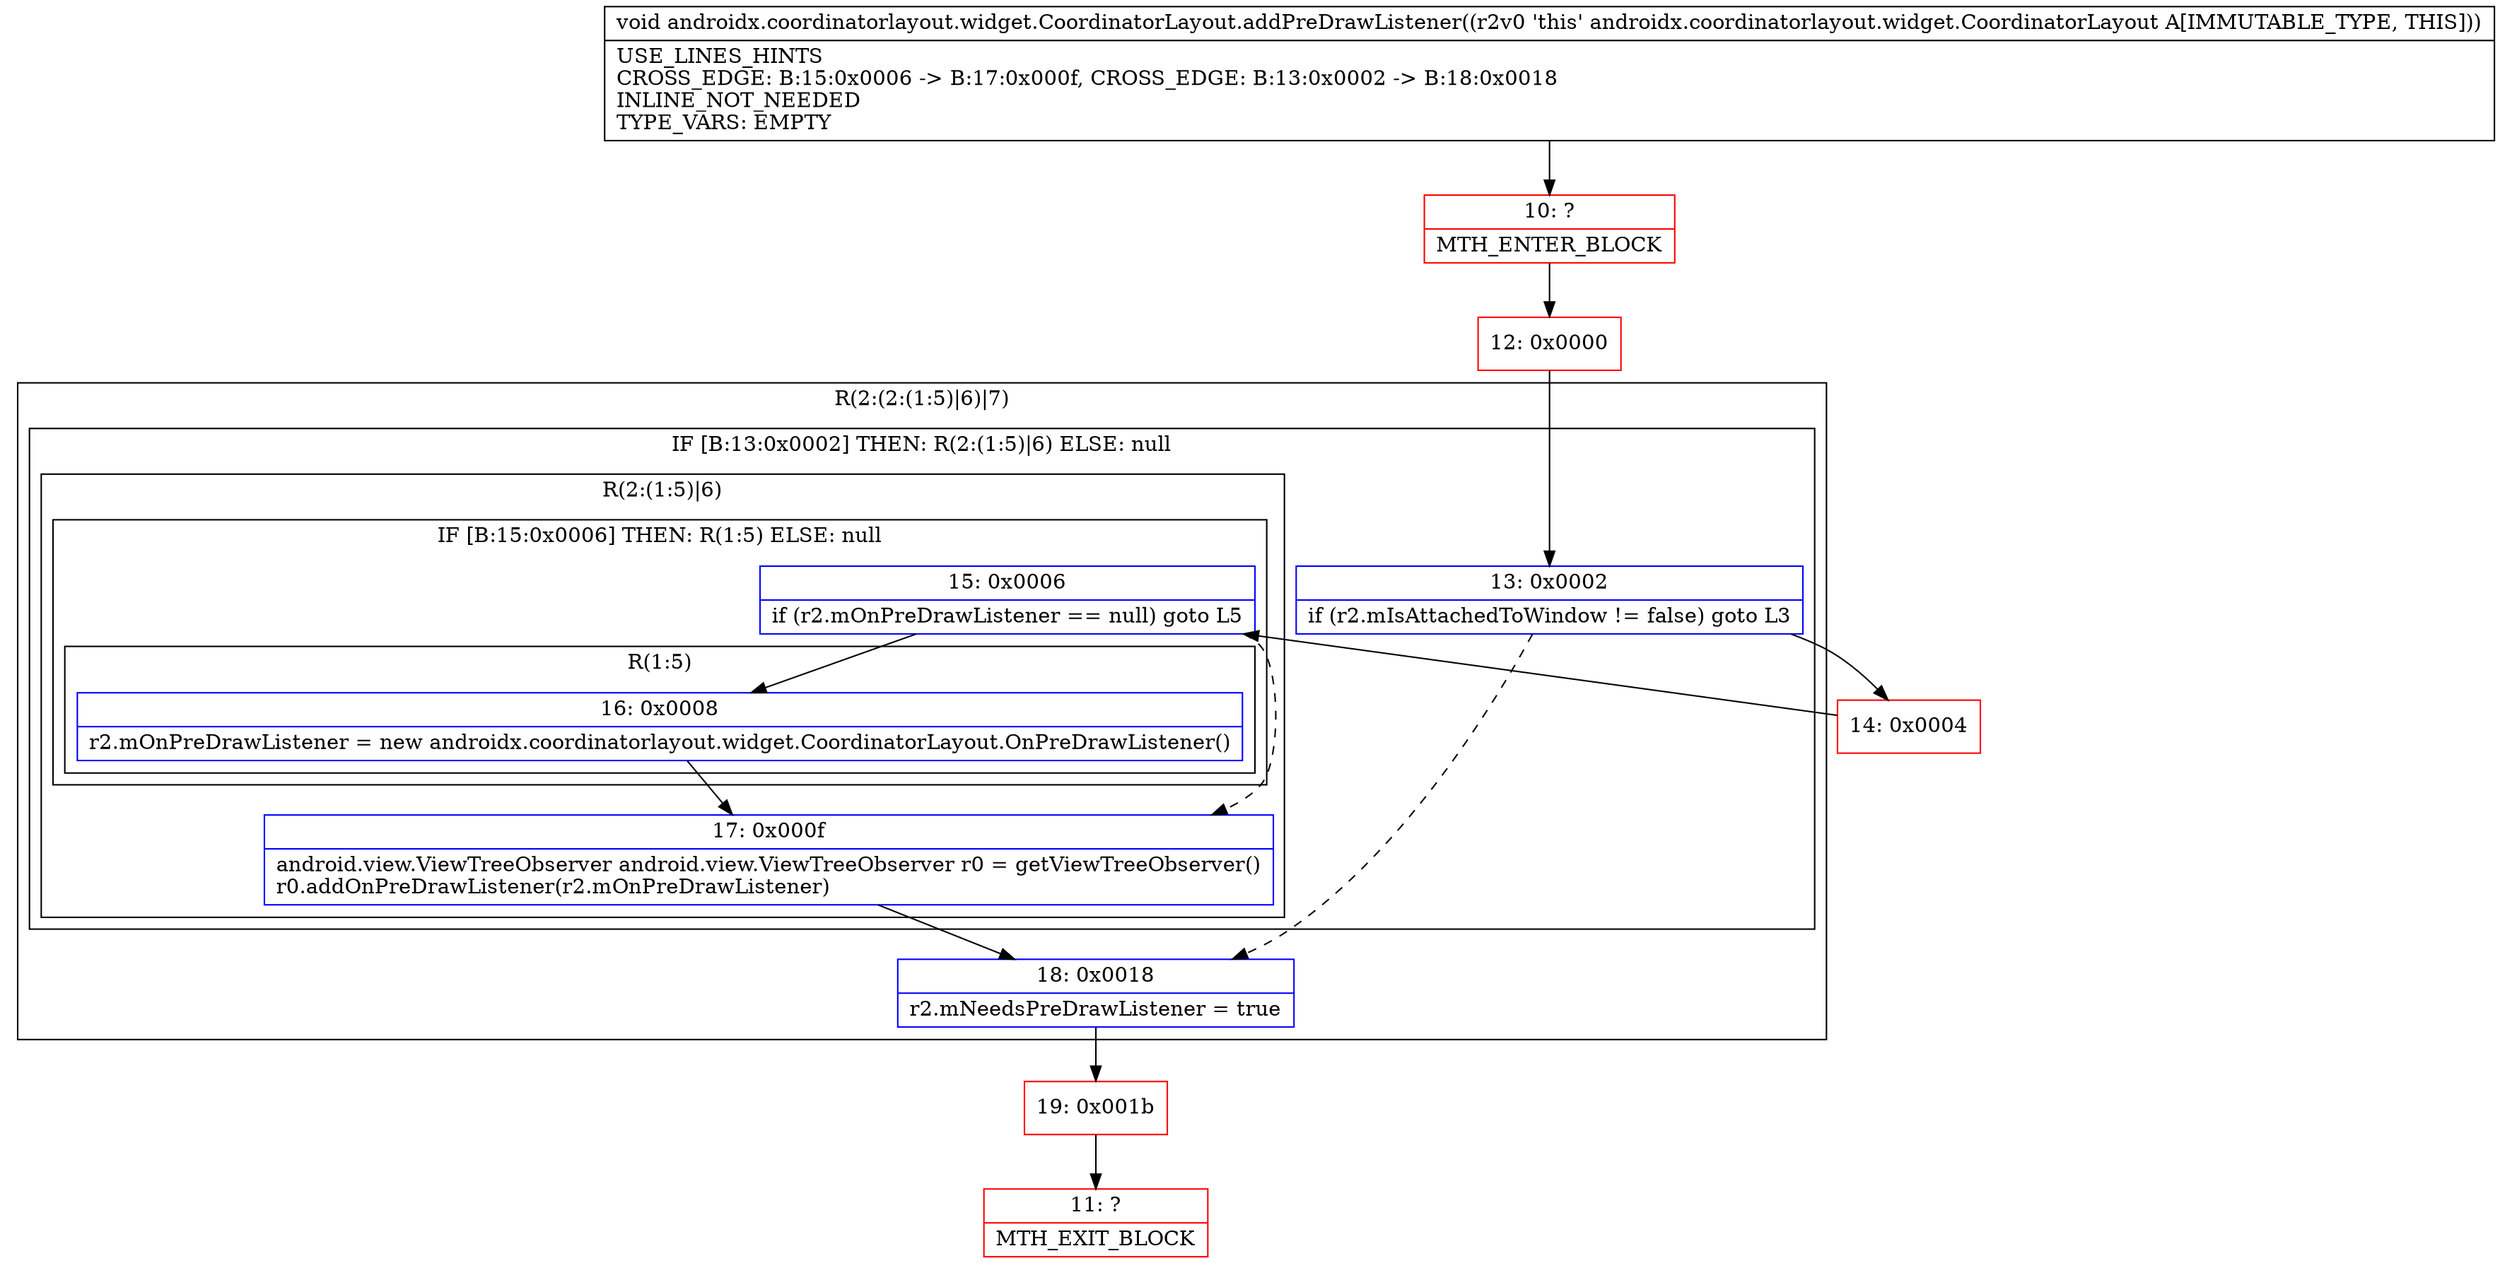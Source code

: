 digraph "CFG forandroidx.coordinatorlayout.widget.CoordinatorLayout.addPreDrawListener()V" {
subgraph cluster_Region_2044287183 {
label = "R(2:(2:(1:5)|6)|7)";
node [shape=record,color=blue];
subgraph cluster_IfRegion_930448176 {
label = "IF [B:13:0x0002] THEN: R(2:(1:5)|6) ELSE: null";
node [shape=record,color=blue];
Node_13 [shape=record,label="{13\:\ 0x0002|if (r2.mIsAttachedToWindow != false) goto L3\l}"];
subgraph cluster_Region_344311614 {
label = "R(2:(1:5)|6)";
node [shape=record,color=blue];
subgraph cluster_IfRegion_858392417 {
label = "IF [B:15:0x0006] THEN: R(1:5) ELSE: null";
node [shape=record,color=blue];
Node_15 [shape=record,label="{15\:\ 0x0006|if (r2.mOnPreDrawListener == null) goto L5\l}"];
subgraph cluster_Region_314836262 {
label = "R(1:5)";
node [shape=record,color=blue];
Node_16 [shape=record,label="{16\:\ 0x0008|r2.mOnPreDrawListener = new androidx.coordinatorlayout.widget.CoordinatorLayout.OnPreDrawListener()\l}"];
}
}
Node_17 [shape=record,label="{17\:\ 0x000f|android.view.ViewTreeObserver android.view.ViewTreeObserver r0 = getViewTreeObserver()\lr0.addOnPreDrawListener(r2.mOnPreDrawListener)\l}"];
}
}
Node_18 [shape=record,label="{18\:\ 0x0018|r2.mNeedsPreDrawListener = true\l}"];
}
Node_10 [shape=record,color=red,label="{10\:\ ?|MTH_ENTER_BLOCK\l}"];
Node_12 [shape=record,color=red,label="{12\:\ 0x0000}"];
Node_14 [shape=record,color=red,label="{14\:\ 0x0004}"];
Node_19 [shape=record,color=red,label="{19\:\ 0x001b}"];
Node_11 [shape=record,color=red,label="{11\:\ ?|MTH_EXIT_BLOCK\l}"];
MethodNode[shape=record,label="{void androidx.coordinatorlayout.widget.CoordinatorLayout.addPreDrawListener((r2v0 'this' androidx.coordinatorlayout.widget.CoordinatorLayout A[IMMUTABLE_TYPE, THIS]))  | USE_LINES_HINTS\lCROSS_EDGE: B:15:0x0006 \-\> B:17:0x000f, CROSS_EDGE: B:13:0x0002 \-\> B:18:0x0018\lINLINE_NOT_NEEDED\lTYPE_VARS: EMPTY\l}"];
MethodNode -> Node_10;Node_13 -> Node_14;
Node_13 -> Node_18[style=dashed];
Node_15 -> Node_16;
Node_15 -> Node_17[style=dashed];
Node_16 -> Node_17;
Node_17 -> Node_18;
Node_18 -> Node_19;
Node_10 -> Node_12;
Node_12 -> Node_13;
Node_14 -> Node_15;
Node_19 -> Node_11;
}

